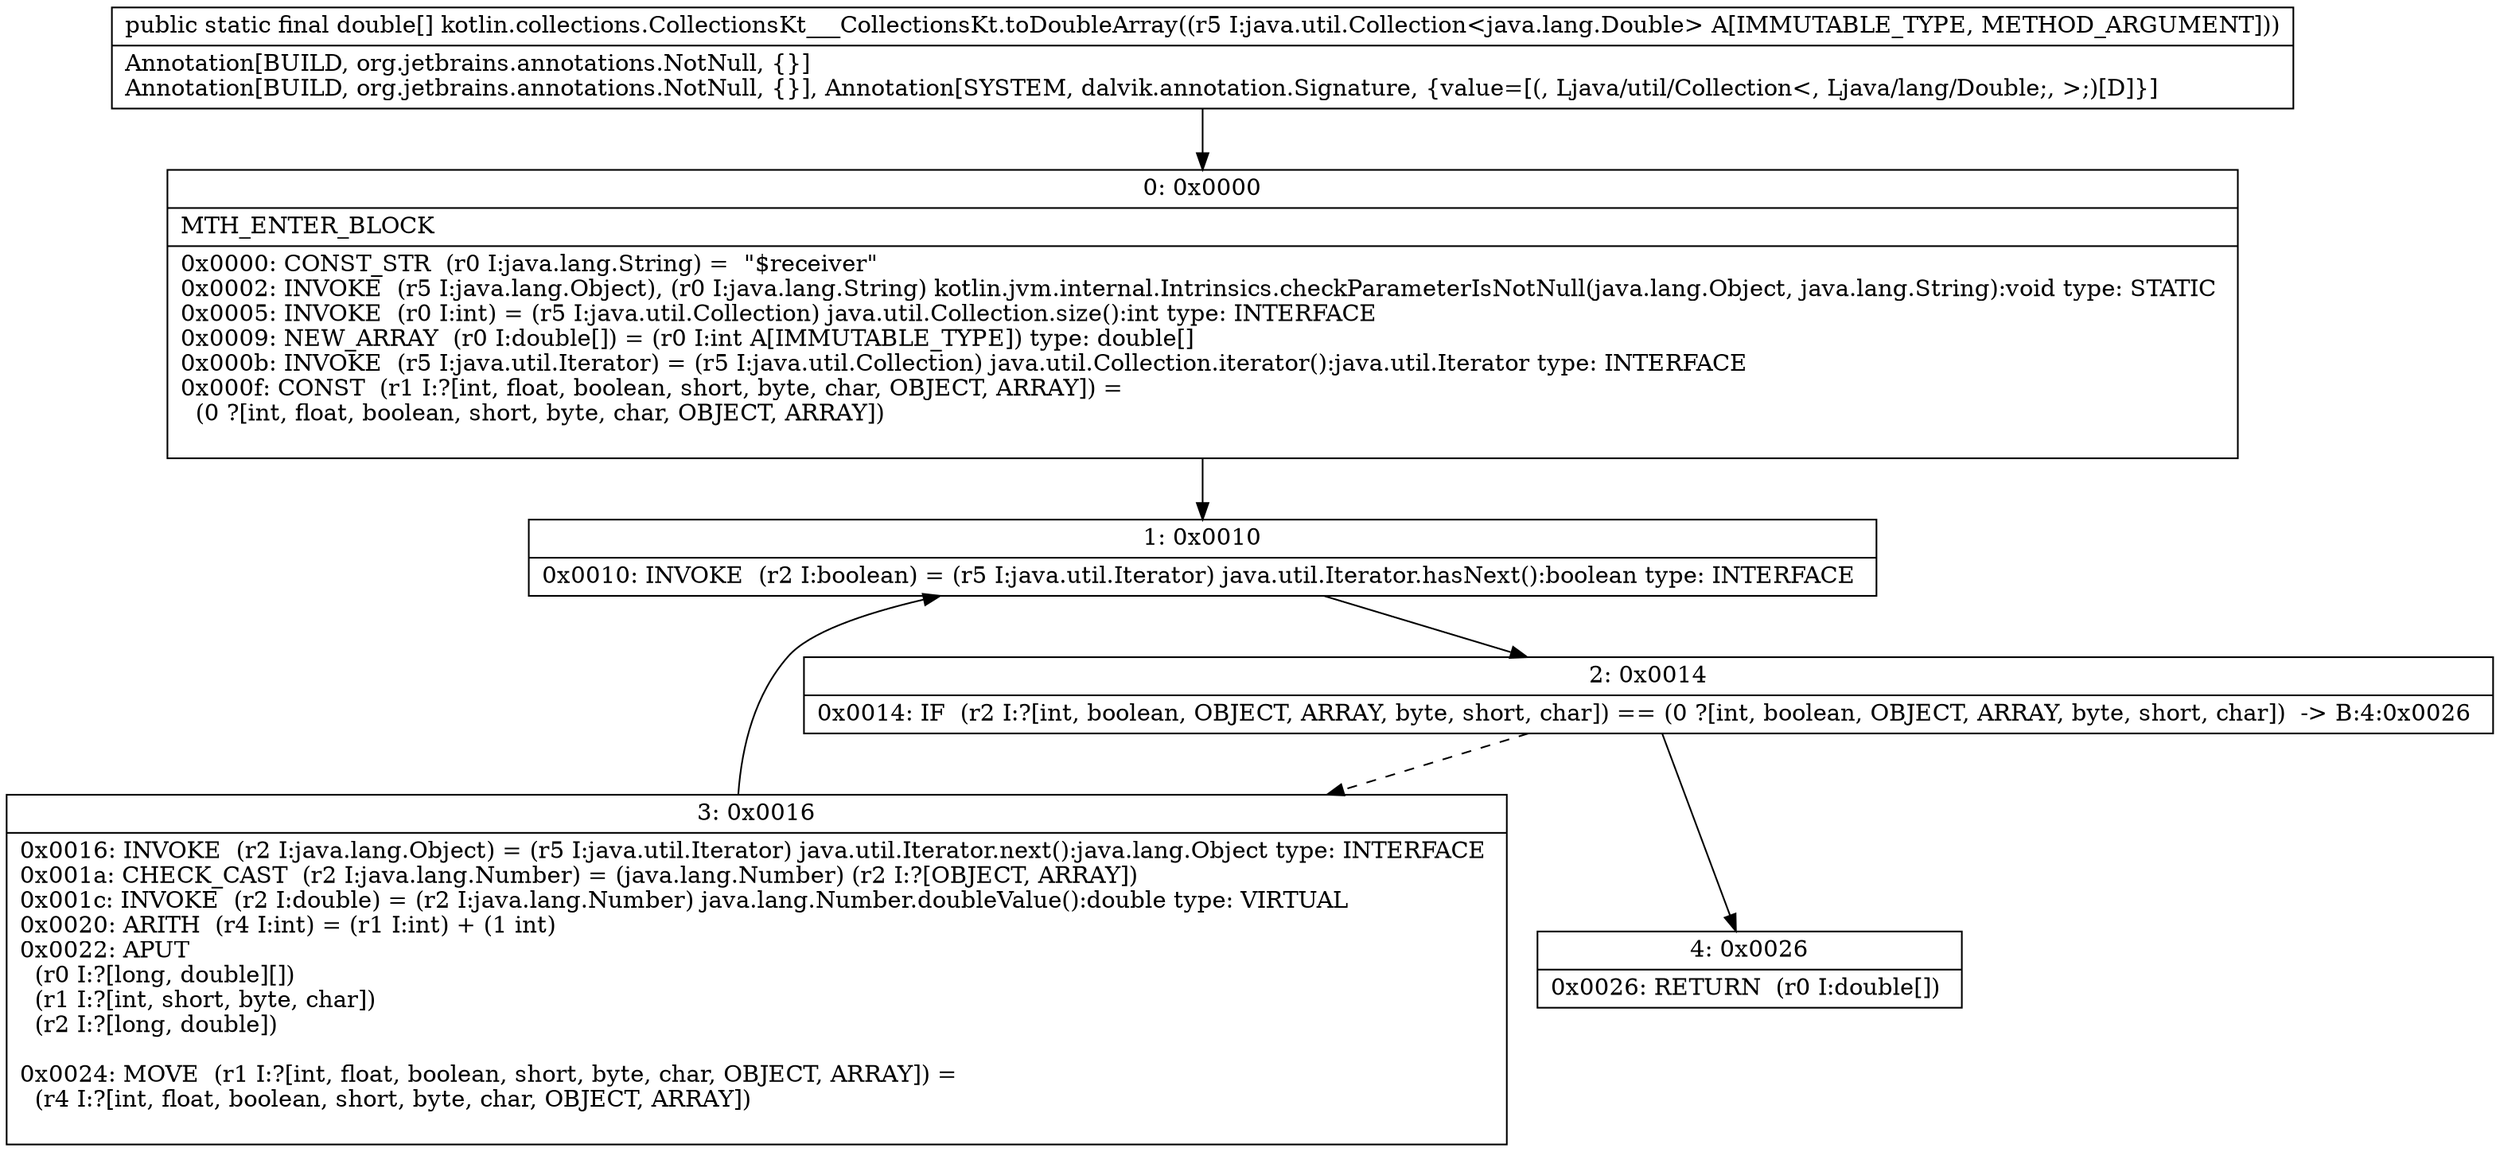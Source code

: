 digraph "CFG forkotlin.collections.CollectionsKt___CollectionsKt.toDoubleArray(Ljava\/util\/Collection;)[D" {
Node_0 [shape=record,label="{0\:\ 0x0000|MTH_ENTER_BLOCK\l|0x0000: CONST_STR  (r0 I:java.lang.String) =  \"$receiver\" \l0x0002: INVOKE  (r5 I:java.lang.Object), (r0 I:java.lang.String) kotlin.jvm.internal.Intrinsics.checkParameterIsNotNull(java.lang.Object, java.lang.String):void type: STATIC \l0x0005: INVOKE  (r0 I:int) = (r5 I:java.util.Collection) java.util.Collection.size():int type: INTERFACE \l0x0009: NEW_ARRAY  (r0 I:double[]) = (r0 I:int A[IMMUTABLE_TYPE]) type: double[] \l0x000b: INVOKE  (r5 I:java.util.Iterator) = (r5 I:java.util.Collection) java.util.Collection.iterator():java.util.Iterator type: INTERFACE \l0x000f: CONST  (r1 I:?[int, float, boolean, short, byte, char, OBJECT, ARRAY]) = \l  (0 ?[int, float, boolean, short, byte, char, OBJECT, ARRAY])\l \l}"];
Node_1 [shape=record,label="{1\:\ 0x0010|0x0010: INVOKE  (r2 I:boolean) = (r5 I:java.util.Iterator) java.util.Iterator.hasNext():boolean type: INTERFACE \l}"];
Node_2 [shape=record,label="{2\:\ 0x0014|0x0014: IF  (r2 I:?[int, boolean, OBJECT, ARRAY, byte, short, char]) == (0 ?[int, boolean, OBJECT, ARRAY, byte, short, char])  \-\> B:4:0x0026 \l}"];
Node_3 [shape=record,label="{3\:\ 0x0016|0x0016: INVOKE  (r2 I:java.lang.Object) = (r5 I:java.util.Iterator) java.util.Iterator.next():java.lang.Object type: INTERFACE \l0x001a: CHECK_CAST  (r2 I:java.lang.Number) = (java.lang.Number) (r2 I:?[OBJECT, ARRAY]) \l0x001c: INVOKE  (r2 I:double) = (r2 I:java.lang.Number) java.lang.Number.doubleValue():double type: VIRTUAL \l0x0020: ARITH  (r4 I:int) = (r1 I:int) + (1 int) \l0x0022: APUT  \l  (r0 I:?[long, double][])\l  (r1 I:?[int, short, byte, char])\l  (r2 I:?[long, double])\l \l0x0024: MOVE  (r1 I:?[int, float, boolean, short, byte, char, OBJECT, ARRAY]) = \l  (r4 I:?[int, float, boolean, short, byte, char, OBJECT, ARRAY])\l \l}"];
Node_4 [shape=record,label="{4\:\ 0x0026|0x0026: RETURN  (r0 I:double[]) \l}"];
MethodNode[shape=record,label="{public static final double[] kotlin.collections.CollectionsKt___CollectionsKt.toDoubleArray((r5 I:java.util.Collection\<java.lang.Double\> A[IMMUTABLE_TYPE, METHOD_ARGUMENT]))  | Annotation[BUILD, org.jetbrains.annotations.NotNull, \{\}]\lAnnotation[BUILD, org.jetbrains.annotations.NotNull, \{\}], Annotation[SYSTEM, dalvik.annotation.Signature, \{value=[(, Ljava\/util\/Collection\<, Ljava\/lang\/Double;, \>;)[D]\}]\l}"];
MethodNode -> Node_0;
Node_0 -> Node_1;
Node_1 -> Node_2;
Node_2 -> Node_3[style=dashed];
Node_2 -> Node_4;
Node_3 -> Node_1;
}

